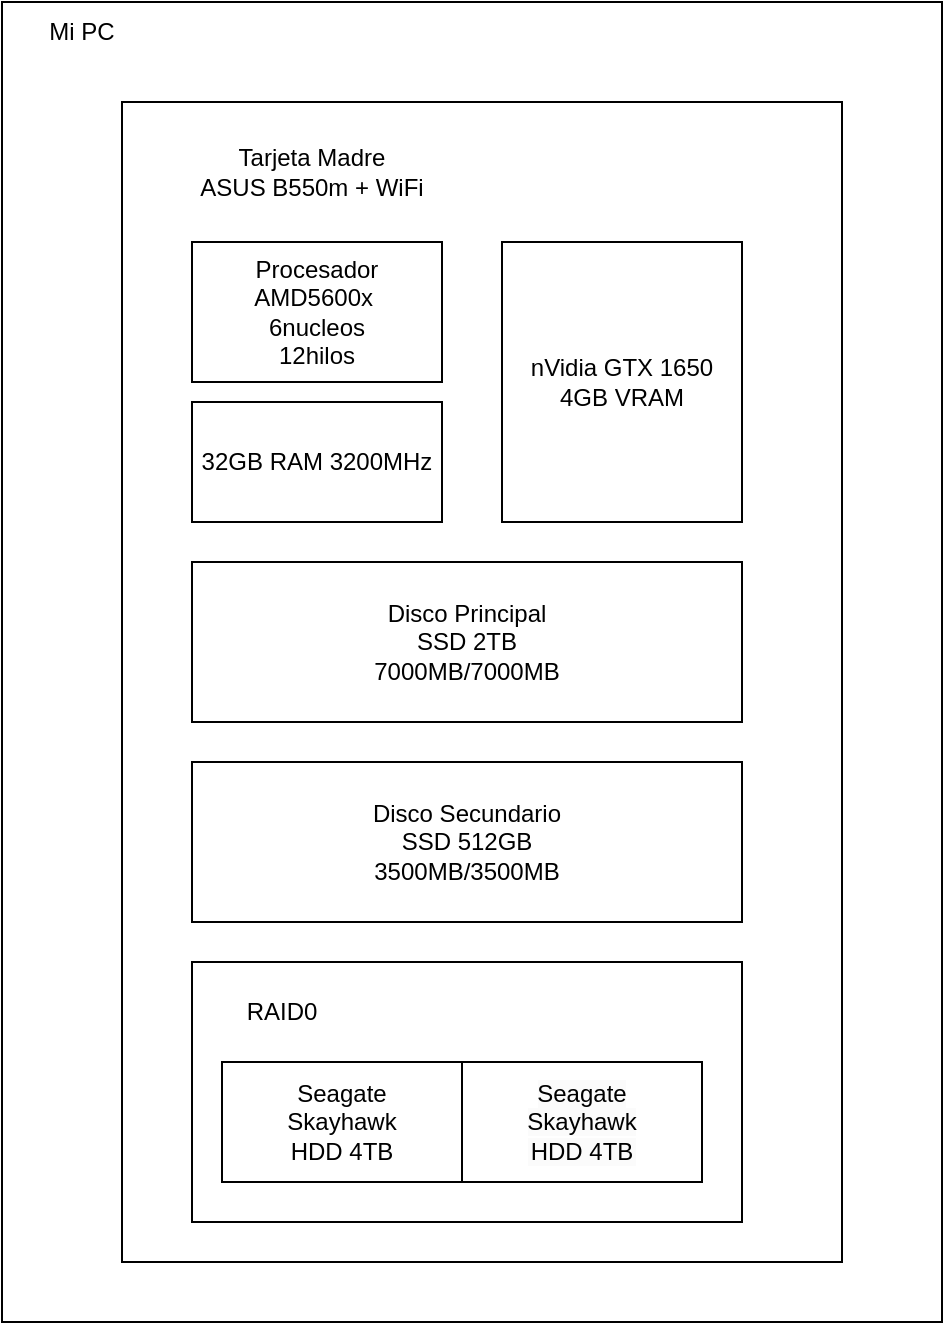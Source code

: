 <mxfile version="24.3.1" type="device">
  <diagram name="Página-1" id="5uw3b_ArZYEbazCW2I3w">
    <mxGraphModel dx="960" dy="626" grid="1" gridSize="10" guides="1" tooltips="1" connect="1" arrows="1" fold="1" page="1" pageScale="1" pageWidth="827" pageHeight="1169" math="0" shadow="0">
      <root>
        <mxCell id="0" />
        <mxCell id="1" parent="0" />
        <mxCell id="FQAsNXkLelOl8Rg9aStv-1" value="" style="rounded=0;whiteSpace=wrap;html=1;" vertex="1" parent="1">
          <mxGeometry x="40" y="40" width="470" height="660" as="geometry" />
        </mxCell>
        <mxCell id="FQAsNXkLelOl8Rg9aStv-3" value="" style="rounded=0;whiteSpace=wrap;html=1;" vertex="1" parent="1">
          <mxGeometry x="100" y="90" width="360" height="580" as="geometry" />
        </mxCell>
        <mxCell id="FQAsNXkLelOl8Rg9aStv-2" value="Procesador&lt;div&gt;AMD5600x&amp;nbsp;&lt;/div&gt;&lt;div&gt;6nucleos&lt;/div&gt;&lt;div&gt;12hilos&lt;/div&gt;" style="rounded=0;whiteSpace=wrap;html=1;" vertex="1" parent="1">
          <mxGeometry x="135" y="160" width="125" height="70" as="geometry" />
        </mxCell>
        <mxCell id="FQAsNXkLelOl8Rg9aStv-4" value="Tarjeta Madre&lt;div&gt;ASUS B550m + WiFi&lt;/div&gt;" style="text;html=1;align=center;verticalAlign=middle;whiteSpace=wrap;rounded=0;" vertex="1" parent="1">
          <mxGeometry x="130" y="110" width="130" height="30" as="geometry" />
        </mxCell>
        <mxCell id="FQAsNXkLelOl8Rg9aStv-5" value="nVidia GTX 1650&lt;div&gt;4GB VRAM&lt;/div&gt;" style="rounded=0;whiteSpace=wrap;html=1;" vertex="1" parent="1">
          <mxGeometry x="290" y="160" width="120" height="140" as="geometry" />
        </mxCell>
        <mxCell id="FQAsNXkLelOl8Rg9aStv-6" value="32GB RAM 3200MHz" style="rounded=0;whiteSpace=wrap;html=1;" vertex="1" parent="1">
          <mxGeometry x="135" y="240" width="125" height="60" as="geometry" />
        </mxCell>
        <mxCell id="FQAsNXkLelOl8Rg9aStv-11" value="&lt;div&gt;Disco Principal&lt;/div&gt;SSD 2TB&lt;div&gt;7000MB/7000MB&lt;/div&gt;" style="rounded=0;whiteSpace=wrap;html=1;" vertex="1" parent="1">
          <mxGeometry x="135" y="320" width="275" height="80" as="geometry" />
        </mxCell>
        <mxCell id="FQAsNXkLelOl8Rg9aStv-12" value="Disco Secundario&lt;div&gt;SSD 512GB&lt;/div&gt;&lt;div&gt;3500MB/3500MB&lt;/div&gt;" style="rounded=0;whiteSpace=wrap;html=1;" vertex="1" parent="1">
          <mxGeometry x="135" y="420" width="275" height="80" as="geometry" />
        </mxCell>
        <mxCell id="FQAsNXkLelOl8Rg9aStv-13" value="" style="rounded=0;whiteSpace=wrap;html=1;" vertex="1" parent="1">
          <mxGeometry x="135" y="520" width="275" height="130" as="geometry" />
        </mxCell>
        <mxCell id="FQAsNXkLelOl8Rg9aStv-14" value="Seagate&lt;br&gt;Skayhawk&lt;div&gt;HDD 4TB&lt;/div&gt;" style="rounded=0;whiteSpace=wrap;html=1;" vertex="1" parent="1">
          <mxGeometry x="150" y="570" width="120" height="60" as="geometry" />
        </mxCell>
        <mxCell id="FQAsNXkLelOl8Rg9aStv-15" value="RAID0" style="text;html=1;align=center;verticalAlign=middle;whiteSpace=wrap;rounded=0;" vertex="1" parent="1">
          <mxGeometry x="150" y="530" width="60" height="30" as="geometry" />
        </mxCell>
        <mxCell id="FQAsNXkLelOl8Rg9aStv-16" value="&lt;br&gt;&lt;span style=&quot;color: rgb(0, 0, 0); font-family: Helvetica; font-size: 12px; font-style: normal; font-variant-ligatures: normal; font-variant-caps: normal; font-weight: 400; letter-spacing: normal; orphans: 2; text-align: center; text-indent: 0px; text-transform: none; widows: 2; word-spacing: 0px; -webkit-text-stroke-width: 0px; white-space: normal; background-color: rgb(251, 251, 251); text-decoration-thickness: initial; text-decoration-style: initial; text-decoration-color: initial; display: inline !important; float: none;&quot;&gt;Seagate&lt;/span&gt;&lt;br style=&quot;forced-color-adjust: none; color: rgb(0, 0, 0); font-family: Helvetica; font-size: 12px; font-style: normal; font-variant-ligatures: normal; font-variant-caps: normal; font-weight: 400; letter-spacing: normal; orphans: 2; text-align: center; text-indent: 0px; text-transform: none; widows: 2; word-spacing: 0px; -webkit-text-stroke-width: 0px; white-space: normal; background-color: rgb(251, 251, 251); text-decoration-thickness: initial; text-decoration-style: initial; text-decoration-color: initial;&quot;&gt;&lt;span style=&quot;color: rgb(0, 0, 0); font-family: Helvetica; font-size: 12px; font-style: normal; font-variant-ligatures: normal; font-variant-caps: normal; font-weight: 400; letter-spacing: normal; orphans: 2; text-align: center; text-indent: 0px; text-transform: none; widows: 2; word-spacing: 0px; -webkit-text-stroke-width: 0px; white-space: normal; background-color: rgb(251, 251, 251); text-decoration-thickness: initial; text-decoration-style: initial; text-decoration-color: initial; display: inline !important; float: none;&quot;&gt;Skayhawk&lt;/span&gt;&lt;div style=&quot;forced-color-adjust: none; color: rgb(0, 0, 0); font-family: Helvetica; font-size: 12px; font-style: normal; font-variant-ligatures: normal; font-variant-caps: normal; font-weight: 400; letter-spacing: normal; orphans: 2; text-align: center; text-indent: 0px; text-transform: none; widows: 2; word-spacing: 0px; -webkit-text-stroke-width: 0px; white-space: normal; background-color: rgb(251, 251, 251); text-decoration-thickness: initial; text-decoration-style: initial; text-decoration-color: initial;&quot;&gt;HDD 4TB&lt;/div&gt;&lt;div&gt;&lt;br/&gt;&lt;/div&gt;" style="rounded=0;whiteSpace=wrap;html=1;" vertex="1" parent="1">
          <mxGeometry x="270" y="570" width="120" height="60" as="geometry" />
        </mxCell>
        <mxCell id="FQAsNXkLelOl8Rg9aStv-17" value="Mi PC" style="text;html=1;align=center;verticalAlign=middle;whiteSpace=wrap;rounded=0;" vertex="1" parent="1">
          <mxGeometry x="50" y="40" width="60" height="30" as="geometry" />
        </mxCell>
      </root>
    </mxGraphModel>
  </diagram>
</mxfile>
